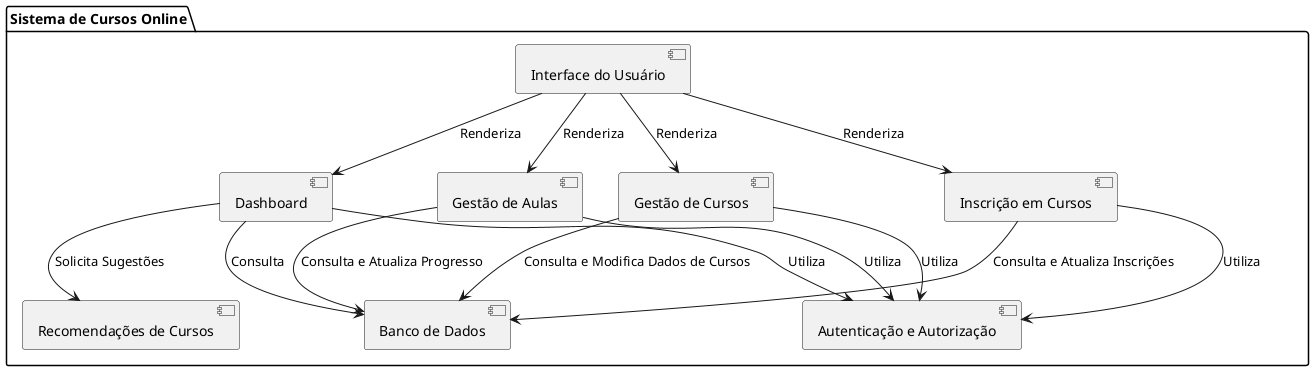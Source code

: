 @startuml

package "Sistema de Cursos Online" {
    component "Dashboard" as Dashboard
    component "Gestão de Aulas" as GestaoAulas
    component "Gestão de Cursos" as GestaoCursos
    component "Inscrição em Cursos" as InscricaoCursos
    component "Autenticação e Autorização" as Autenticacao
    component "Banco de Dados" as BancoDados
    component "Recomendações de Cursos" as Recomendacoes
    component "Interface do Usuário" as InterfaceUsuario
}

Dashboard --> Autenticacao : Utiliza
Dashboard --> BancoDados : Consulta
GestaoAulas --> Autenticacao : Utiliza
GestaoAulas --> BancoDados : Consulta e Atualiza Progresso
GestaoCursos --> Autenticacao : Utiliza
GestaoCursos --> BancoDados : Consulta e Modifica Dados de Cursos
InscricaoCursos --> Autenticacao : Utiliza
InscricaoCursos --> BancoDados : Consulta e Atualiza Inscrições
Dashboard --> Recomendacoes : Solicita Sugestões
InterfaceUsuario --> Dashboard : Renderiza
InterfaceUsuario --> GestaoAulas : Renderiza
InterfaceUsuario --> GestaoCursos : Renderiza
InterfaceUsuario --> InscricaoCursos : Renderiza

@enduml